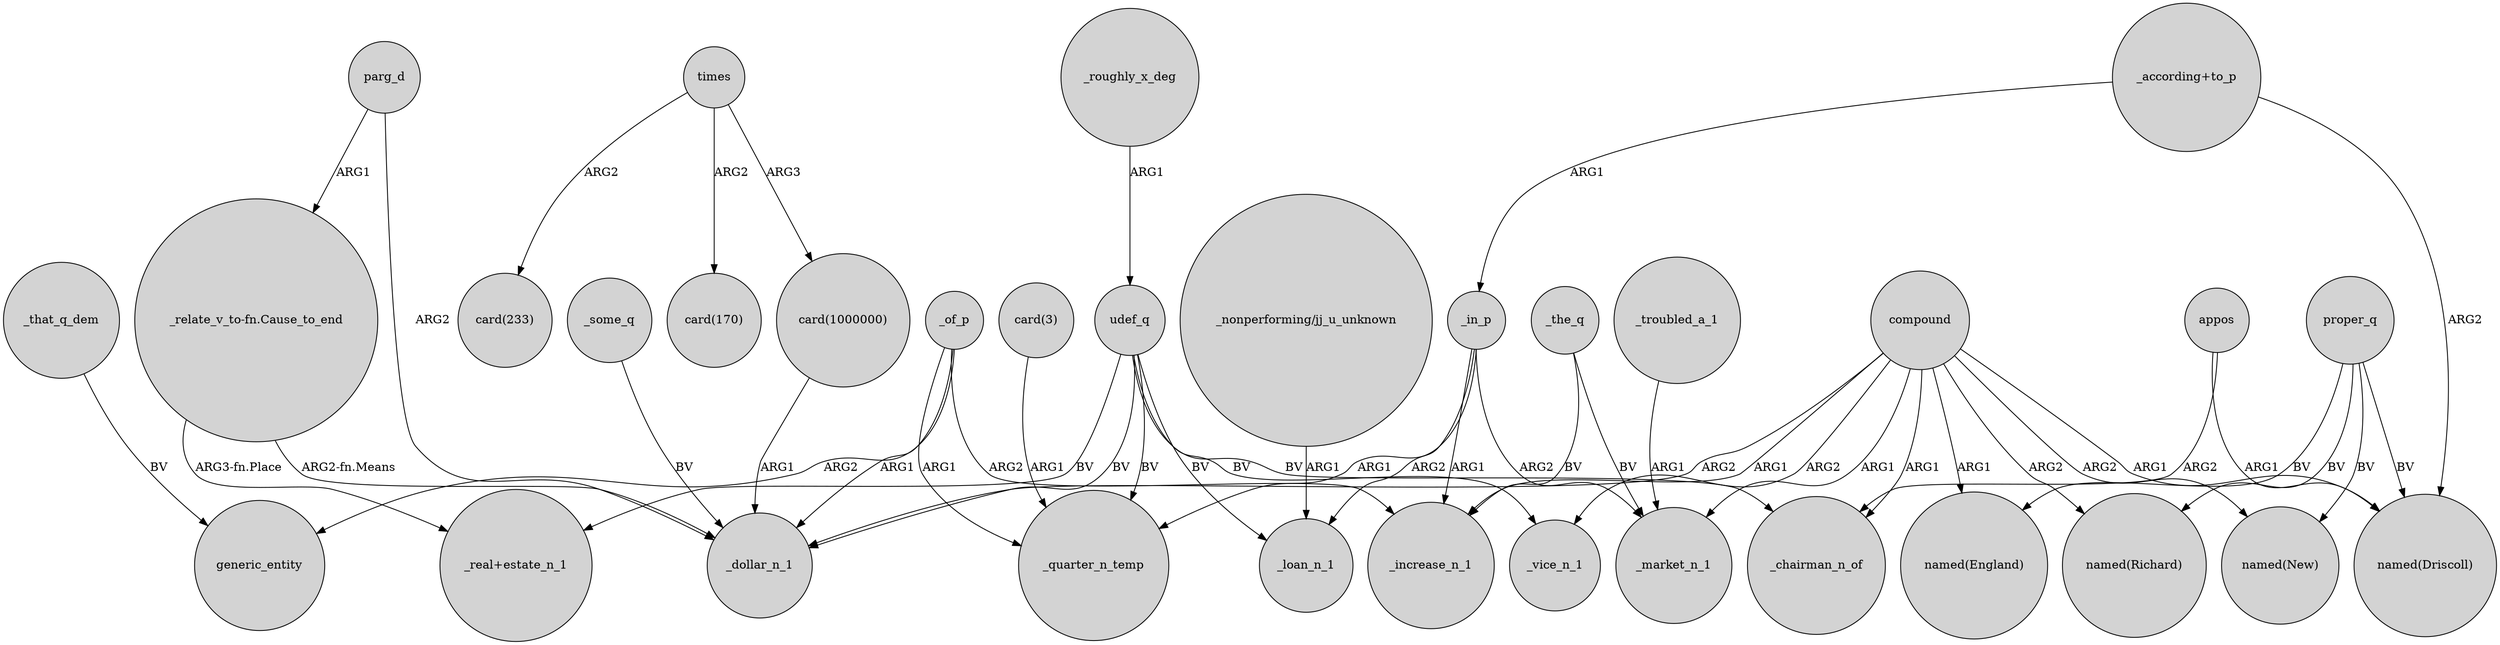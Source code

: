digraph {
	node [shape=circle style=filled]
	_of_p -> _dollar_n_1 [label=ARG1]
	parg_d -> _dollar_n_1 [label=ARG2]
	"_relate_v_to-fn.Cause_to_end" -> _dollar_n_1 [label="ARG2-fn.Means"]
	_roughly_x_deg -> udef_q [label=ARG1]
	compound -> _increase_n_1 [label=ARG1]
	times -> "card(233)" [label=ARG2]
	compound -> "named(New)" [label=ARG2]
	udef_q -> _chairman_n_of [label=BV]
	_of_p -> _increase_n_1 [label=ARG2]
	appos -> "named(Driscoll)" [label=ARG1]
	proper_q -> "named(New)" [label=BV]
	udef_q -> _loan_n_1 [label=BV]
	_in_p -> _quarter_n_temp [label=ARG1]
	times -> "card(1000000)" [label=ARG3]
	compound -> _dollar_n_1 [label=ARG2]
	_the_q -> _market_n_1 [label=BV]
	_troubled_a_1 -> _market_n_1 [label=ARG1]
	proper_q -> "named(England)" [label=BV]
	"card(3)" -> _quarter_n_temp [label=ARG1]
	udef_q -> _vice_n_1 [label=BV]
	_in_p -> _market_n_1 [label=ARG2]
	parg_d -> "_relate_v_to-fn.Cause_to_end" [label=ARG1]
	_of_p -> _quarter_n_temp [label=ARG1]
	_in_p -> _loan_n_1 [label=ARG2]
	_of_p -> generic_entity [label=ARG2]
	udef_q -> _dollar_n_1 [label=BV]
	compound -> _chairman_n_of [label=ARG1]
	"card(1000000)" -> _dollar_n_1 [label=ARG1]
	"_according+to_p" -> "named(Driscoll)" [label=ARG2]
	proper_q -> "named(Richard)" [label=BV]
	"_relate_v_to-fn.Cause_to_end" -> "_real+estate_n_1" [label="ARG3-fn.Place"]
	compound -> _vice_n_1 [label=ARG2]
	_some_q -> _dollar_n_1 [label=BV]
	udef_q -> _quarter_n_temp [label=BV]
	times -> "card(170)" [label=ARG2]
	"_nonperforming/jj_u_unknown" -> _loan_n_1 [label=ARG1]
	compound -> "named(Driscoll)" [label=ARG1]
	appos -> _chairman_n_of [label=ARG2]
	proper_q -> "named(Driscoll)" [label=BV]
	compound -> "named(England)" [label=ARG1]
	_that_q_dem -> generic_entity [label=BV]
	compound -> _market_n_1 [label=ARG1]
	_the_q -> _increase_n_1 [label=BV]
	udef_q -> "_real+estate_n_1" [label=BV]
	_in_p -> _increase_n_1 [label=ARG1]
	compound -> "named(Richard)" [label=ARG2]
	"_according+to_p" -> _in_p [label=ARG1]
}
